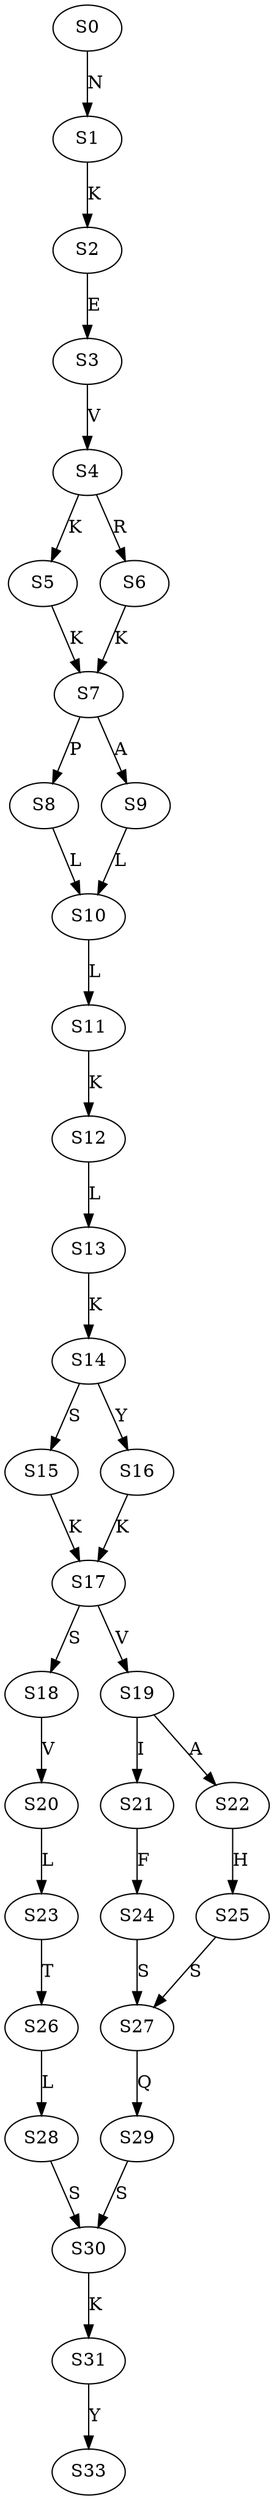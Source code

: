 strict digraph  {
	S0 -> S1 [ label = N ];
	S1 -> S2 [ label = K ];
	S2 -> S3 [ label = E ];
	S3 -> S4 [ label = V ];
	S4 -> S5 [ label = K ];
	S4 -> S6 [ label = R ];
	S5 -> S7 [ label = K ];
	S6 -> S7 [ label = K ];
	S7 -> S8 [ label = P ];
	S7 -> S9 [ label = A ];
	S8 -> S10 [ label = L ];
	S9 -> S10 [ label = L ];
	S10 -> S11 [ label = L ];
	S11 -> S12 [ label = K ];
	S12 -> S13 [ label = L ];
	S13 -> S14 [ label = K ];
	S14 -> S15 [ label = S ];
	S14 -> S16 [ label = Y ];
	S15 -> S17 [ label = K ];
	S16 -> S17 [ label = K ];
	S17 -> S18 [ label = S ];
	S17 -> S19 [ label = V ];
	S18 -> S20 [ label = V ];
	S19 -> S21 [ label = I ];
	S19 -> S22 [ label = A ];
	S20 -> S23 [ label = L ];
	S21 -> S24 [ label = F ];
	S22 -> S25 [ label = H ];
	S23 -> S26 [ label = T ];
	S24 -> S27 [ label = S ];
	S25 -> S27 [ label = S ];
	S26 -> S28 [ label = L ];
	S27 -> S29 [ label = Q ];
	S28 -> S30 [ label = S ];
	S29 -> S30 [ label = S ];
	S30 -> S31 [ label = K ];
	S31 -> S33 [ label = Y ];
}
